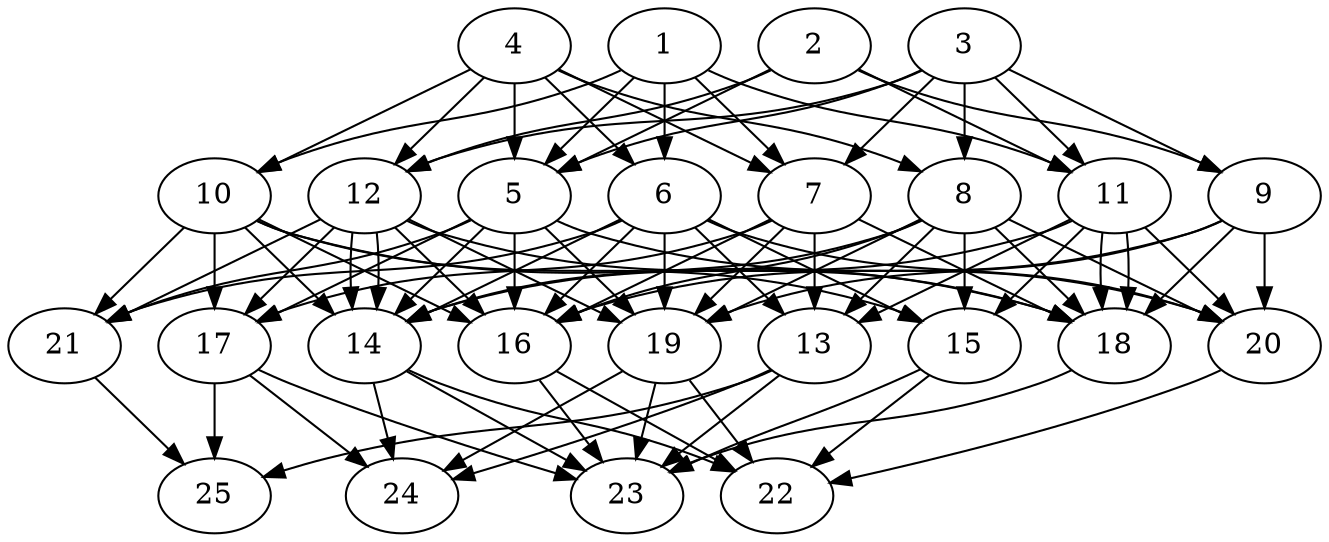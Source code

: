 // DAG automatically generated by daggen at Thu Oct  3 14:00:40 2019
// ./daggen --dot -n 25 --ccr 0.4 --fat 0.7 --regular 0.5 --density 0.9 --mindata 5242880 --maxdata 52428800 
digraph G {
  1 [size="44464640", alpha="0.16", expect_size="17785856"] 
  1 -> 5 [size ="17785856"]
  1 -> 6 [size ="17785856"]
  1 -> 7 [size ="17785856"]
  1 -> 10 [size ="17785856"]
  1 -> 11 [size ="17785856"]
  2 [size="101498880", alpha="0.10", expect_size="40599552"] 
  2 -> 5 [size ="40599552"]
  2 -> 9 [size ="40599552"]
  2 -> 11 [size ="40599552"]
  2 -> 12 [size ="40599552"]
  3 [size="58869760", alpha="0.17", expect_size="23547904"] 
  3 -> 5 [size ="23547904"]
  3 -> 7 [size ="23547904"]
  3 -> 8 [size ="23547904"]
  3 -> 9 [size ="23547904"]
  3 -> 11 [size ="23547904"]
  3 -> 12 [size ="23547904"]
  4 [size="113512960", alpha="0.03", expect_size="45405184"] 
  4 -> 5 [size ="45405184"]
  4 -> 6 [size ="45405184"]
  4 -> 7 [size ="45405184"]
  4 -> 8 [size ="45405184"]
  4 -> 10 [size ="45405184"]
  4 -> 12 [size ="45405184"]
  5 [size="109296640", alpha="0.13", expect_size="43718656"] 
  5 -> 14 [size ="43718656"]
  5 -> 16 [size ="43718656"]
  5 -> 17 [size ="43718656"]
  5 -> 19 [size ="43718656"]
  5 -> 20 [size ="43718656"]
  5 -> 21 [size ="43718656"]
  6 [size="77808640", alpha="0.09", expect_size="31123456"] 
  6 -> 13 [size ="31123456"]
  6 -> 14 [size ="31123456"]
  6 -> 15 [size ="31123456"]
  6 -> 16 [size ="31123456"]
  6 -> 19 [size ="31123456"]
  6 -> 20 [size ="31123456"]
  6 -> 21 [size ="31123456"]
  7 [size="87654400", alpha="0.15", expect_size="35061760"] 
  7 -> 13 [size ="35061760"]
  7 -> 16 [size ="35061760"]
  7 -> 17 [size ="35061760"]
  7 -> 18 [size ="35061760"]
  7 -> 19 [size ="35061760"]
  8 [size="73551360", alpha="0.00", expect_size="29420544"] 
  8 -> 13 [size ="29420544"]
  8 -> 14 [size ="29420544"]
  8 -> 15 [size ="29420544"]
  8 -> 16 [size ="29420544"]
  8 -> 18 [size ="29420544"]
  8 -> 19 [size ="29420544"]
  8 -> 20 [size ="29420544"]
  9 [size="73226240", alpha="0.03", expect_size="29290496"] 
  9 -> 16 [size ="29290496"]
  9 -> 18 [size ="29290496"]
  9 -> 19 [size ="29290496"]
  9 -> 20 [size ="29290496"]
  10 [size="77544960", alpha="0.13", expect_size="31017984"] 
  10 -> 14 [size ="31017984"]
  10 -> 15 [size ="31017984"]
  10 -> 16 [size ="31017984"]
  10 -> 17 [size ="31017984"]
  10 -> 18 [size ="31017984"]
  10 -> 21 [size ="31017984"]
  11 [size="71226880", alpha="0.10", expect_size="28490752"] 
  11 -> 13 [size ="28490752"]
  11 -> 14 [size ="28490752"]
  11 -> 15 [size ="28490752"]
  11 -> 18 [size ="28490752"]
  11 -> 18 [size ="28490752"]
  11 -> 20 [size ="28490752"]
  12 [size="45680640", alpha="0.07", expect_size="18272256"] 
  12 -> 14 [size ="18272256"]
  12 -> 14 [size ="18272256"]
  12 -> 16 [size ="18272256"]
  12 -> 17 [size ="18272256"]
  12 -> 18 [size ="18272256"]
  12 -> 19 [size ="18272256"]
  12 -> 21 [size ="18272256"]
  13 [size="105047040", alpha="0.13", expect_size="42018816"] 
  13 -> 23 [size ="42018816"]
  13 -> 24 [size ="42018816"]
  13 -> 25 [size ="42018816"]
  14 [size="88704000", alpha="0.15", expect_size="35481600"] 
  14 -> 22 [size ="35481600"]
  14 -> 23 [size ="35481600"]
  14 -> 24 [size ="35481600"]
  15 [size="108695040", alpha="0.13", expect_size="43478016"] 
  15 -> 22 [size ="43478016"]
  15 -> 23 [size ="43478016"]
  16 [size="68295680", alpha="0.06", expect_size="27318272"] 
  16 -> 22 [size ="27318272"]
  16 -> 23 [size ="27318272"]
  17 [size="120993280", alpha="0.11", expect_size="48397312"] 
  17 -> 23 [size ="48397312"]
  17 -> 24 [size ="48397312"]
  17 -> 25 [size ="48397312"]
  18 [size="90560000", alpha="0.11", expect_size="36224000"] 
  18 -> 23 [size ="36224000"]
  19 [size="90567680", alpha="0.14", expect_size="36227072"] 
  19 -> 22 [size ="36227072"]
  19 -> 23 [size ="36227072"]
  19 -> 24 [size ="36227072"]
  20 [size="105891840", alpha="0.06", expect_size="42356736"] 
  20 -> 22 [size ="42356736"]
  21 [size="63336960", alpha="0.03", expect_size="25334784"] 
  21 -> 25 [size ="25334784"]
  22 [size="123179520", alpha="0.14", expect_size="49271808"] 
  23 [size="47575040", alpha="0.14", expect_size="19030016"] 
  24 [size="127088640", alpha="0.10", expect_size="50835456"] 
  25 [size="96186880", alpha="0.03", expect_size="38474752"] 
}
